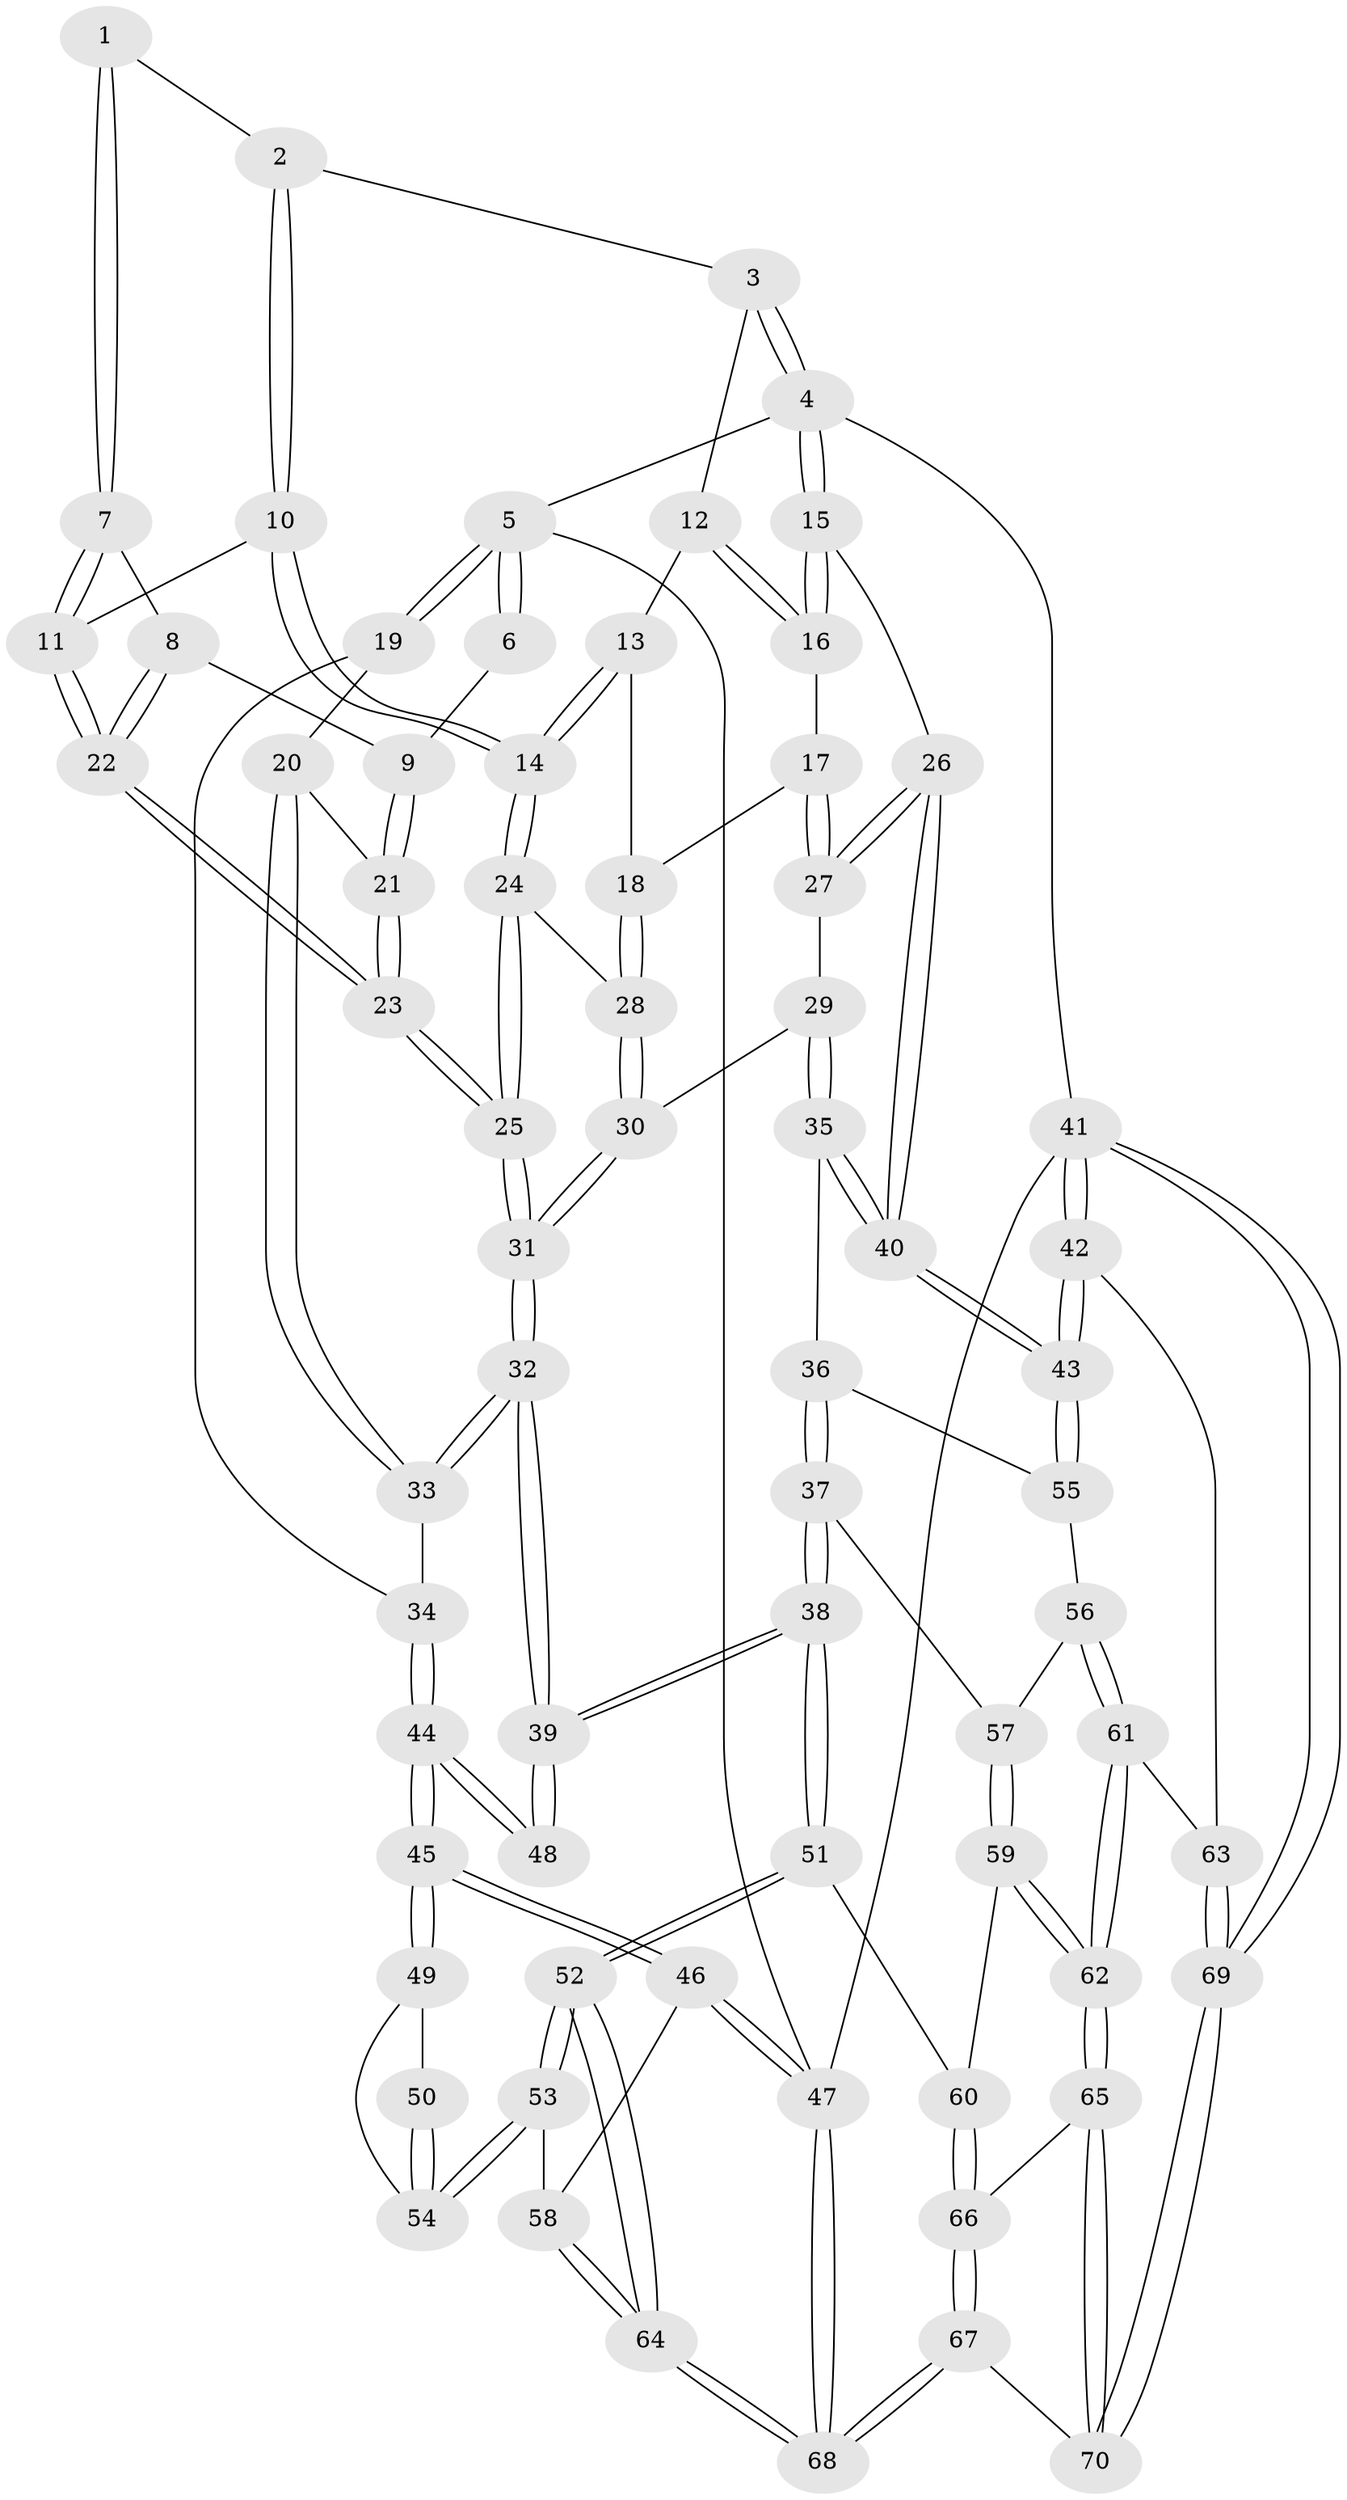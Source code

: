 // coarse degree distribution, {2: 0.12, 3: 0.72, 4: 0.08, 6: 0.04, 5: 0.04}
// Generated by graph-tools (version 1.1) at 2025/54/03/04/25 22:54:20]
// undirected, 70 vertices, 172 edges
graph export_dot {
  node [color=gray90,style=filled];
  1 [pos="+0.5522121329613204+0"];
  2 [pos="+0.5918701584026125+0"];
  3 [pos="+0.9018519997080507+0"];
  4 [pos="+1+0"];
  5 [pos="+0+0"];
  6 [pos="+0.30288110951307173+0"];
  7 [pos="+0.459544910316477+0.06615195891765496"];
  8 [pos="+0.39876945858297386+0.08864215780288354"];
  9 [pos="+0.290161511956651+0"];
  10 [pos="+0.6128131824693914+0.10352950622708548"];
  11 [pos="+0.5119423193784229+0.11015835752912889"];
  12 [pos="+0.8606338343622602+0"];
  13 [pos="+0.8202407326513425+0.030147816487918703"];
  14 [pos="+0.63244974191225+0.13881436504707836"];
  15 [pos="+1+0.09751032130417138"];
  16 [pos="+0.9227450234375157+0.11862115870135605"];
  17 [pos="+0.9078274886335735+0.1744065738683777"];
  18 [pos="+0.8034348613781146+0.1734493965391921"];
  19 [pos="+0+0"];
  20 [pos="+0.21212931734760357+0.1272930722330176"];
  21 [pos="+0.24264984257412847+0.08666429863639731"];
  22 [pos="+0.42062084634446517+0.18416286020463477"];
  23 [pos="+0.4186793746753172+0.19306336305272326"];
  24 [pos="+0.6378984122367237+0.1647404432980969"];
  25 [pos="+0.4191663095819441+0.4423749090542592"];
  26 [pos="+1+0.21399430127523703"];
  27 [pos="+0.9415800277643526+0.22637550757555874"];
  28 [pos="+0.7511779121343379+0.21939586758392018"];
  29 [pos="+0.8508729322172045+0.37564041816575755"];
  30 [pos="+0.7750727864254187+0.2867156806640147"];
  31 [pos="+0.4159506210567983+0.4507610585814621"];
  32 [pos="+0.4125727236193625+0.45706813567174975"];
  33 [pos="+0.19453395809626287+0.30635283518770323"];
  34 [pos="+0+0.3288648772426616"];
  35 [pos="+0.8520920228063567+0.3809748219345783"];
  36 [pos="+0.7667368590606568+0.493139319452334"];
  37 [pos="+0.6558971099438438+0.5704843115677452"];
  38 [pos="+0.4245075382193229+0.4858611818816145"];
  39 [pos="+0.4140383926147717+0.46407132815469593"];
  40 [pos="+1+0.48904910573532456"];
  41 [pos="+1+1"];
  42 [pos="+1+0.7460448701205032"];
  43 [pos="+1+0.7159985172916933"];
  44 [pos="+0+0.5461271404062595"];
  45 [pos="+0+0.5469067653347539"];
  46 [pos="+0+0.6643777775944171"];
  47 [pos="+0+1"];
  48 [pos="+0.18051661652604276+0.5392549443677634"];
  49 [pos="+0.05107687513913456+0.6178704779842689"];
  50 [pos="+0.1319266269890698+0.611832343450582"];
  51 [pos="+0.34598749780571847+0.7191111270318536"];
  52 [pos="+0.31597124691571404+0.7417357070156207"];
  53 [pos="+0.16778115139994448+0.7140515461701218"];
  54 [pos="+0.14223928956483445+0.6775822897898814"];
  55 [pos="+0.9243897234668513+0.5796343059704894"];
  56 [pos="+0.7302791549383812+0.6688115990765662"];
  57 [pos="+0.6608838357975839+0.5802233684545265"];
  58 [pos="+0.014728141719972611+0.7577331403451584"];
  59 [pos="+0.5816266615473409+0.8053503250978935"];
  60 [pos="+0.3886051981375961+0.7621556181970291"];
  61 [pos="+0.8102760602300654+0.7785045589764453"];
  62 [pos="+0.6490584715217642+0.928684460607839"];
  63 [pos="+0.8213972648013759+0.7811204041893751"];
  64 [pos="+0.18166906437417815+0.9988401382548804"];
  65 [pos="+0.6113520676674682+1"];
  66 [pos="+0.43332827212613584+0.8360072797608622"];
  67 [pos="+0.35458941090877066+1"];
  68 [pos="+0.1422875634435419+1"];
  69 [pos="+0.8966234104471766+1"];
  70 [pos="+0.6055461582461097+1"];
  1 -- 2;
  1 -- 7;
  1 -- 7;
  2 -- 3;
  2 -- 10;
  2 -- 10;
  3 -- 4;
  3 -- 4;
  3 -- 12;
  4 -- 5;
  4 -- 15;
  4 -- 15;
  4 -- 41;
  5 -- 6;
  5 -- 6;
  5 -- 19;
  5 -- 19;
  5 -- 47;
  6 -- 9;
  7 -- 8;
  7 -- 11;
  7 -- 11;
  8 -- 9;
  8 -- 22;
  8 -- 22;
  9 -- 21;
  9 -- 21;
  10 -- 11;
  10 -- 14;
  10 -- 14;
  11 -- 22;
  11 -- 22;
  12 -- 13;
  12 -- 16;
  12 -- 16;
  13 -- 14;
  13 -- 14;
  13 -- 18;
  14 -- 24;
  14 -- 24;
  15 -- 16;
  15 -- 16;
  15 -- 26;
  16 -- 17;
  17 -- 18;
  17 -- 27;
  17 -- 27;
  18 -- 28;
  18 -- 28;
  19 -- 20;
  19 -- 34;
  20 -- 21;
  20 -- 33;
  20 -- 33;
  21 -- 23;
  21 -- 23;
  22 -- 23;
  22 -- 23;
  23 -- 25;
  23 -- 25;
  24 -- 25;
  24 -- 25;
  24 -- 28;
  25 -- 31;
  25 -- 31;
  26 -- 27;
  26 -- 27;
  26 -- 40;
  26 -- 40;
  27 -- 29;
  28 -- 30;
  28 -- 30;
  29 -- 30;
  29 -- 35;
  29 -- 35;
  30 -- 31;
  30 -- 31;
  31 -- 32;
  31 -- 32;
  32 -- 33;
  32 -- 33;
  32 -- 39;
  32 -- 39;
  33 -- 34;
  34 -- 44;
  34 -- 44;
  35 -- 36;
  35 -- 40;
  35 -- 40;
  36 -- 37;
  36 -- 37;
  36 -- 55;
  37 -- 38;
  37 -- 38;
  37 -- 57;
  38 -- 39;
  38 -- 39;
  38 -- 51;
  38 -- 51;
  39 -- 48;
  39 -- 48;
  40 -- 43;
  40 -- 43;
  41 -- 42;
  41 -- 42;
  41 -- 69;
  41 -- 69;
  41 -- 47;
  42 -- 43;
  42 -- 43;
  42 -- 63;
  43 -- 55;
  43 -- 55;
  44 -- 45;
  44 -- 45;
  44 -- 48;
  44 -- 48;
  45 -- 46;
  45 -- 46;
  45 -- 49;
  45 -- 49;
  46 -- 47;
  46 -- 47;
  46 -- 58;
  47 -- 68;
  47 -- 68;
  49 -- 50;
  49 -- 54;
  50 -- 54;
  50 -- 54;
  51 -- 52;
  51 -- 52;
  51 -- 60;
  52 -- 53;
  52 -- 53;
  52 -- 64;
  52 -- 64;
  53 -- 54;
  53 -- 54;
  53 -- 58;
  55 -- 56;
  56 -- 57;
  56 -- 61;
  56 -- 61;
  57 -- 59;
  57 -- 59;
  58 -- 64;
  58 -- 64;
  59 -- 60;
  59 -- 62;
  59 -- 62;
  60 -- 66;
  60 -- 66;
  61 -- 62;
  61 -- 62;
  61 -- 63;
  62 -- 65;
  62 -- 65;
  63 -- 69;
  63 -- 69;
  64 -- 68;
  64 -- 68;
  65 -- 66;
  65 -- 70;
  65 -- 70;
  66 -- 67;
  66 -- 67;
  67 -- 68;
  67 -- 68;
  67 -- 70;
  69 -- 70;
  69 -- 70;
}
